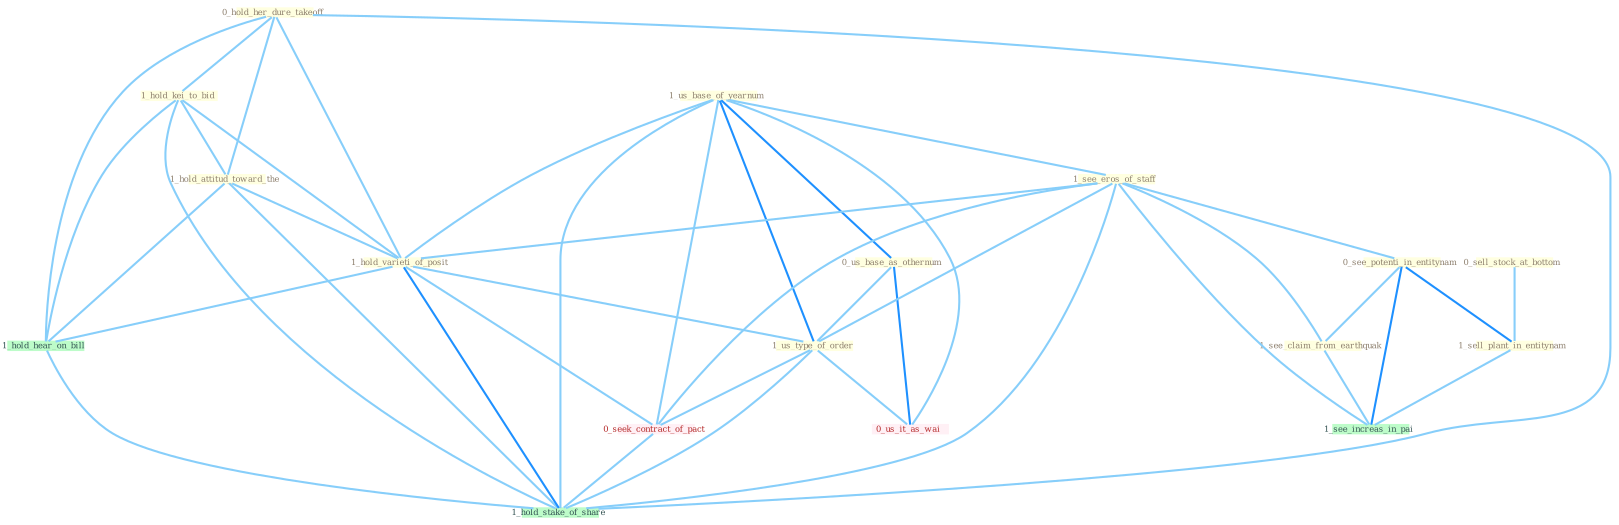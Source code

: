 Graph G{ 
    node
    [shape=polygon,style=filled,width=.5,height=.06,color="#BDFCC9",fixedsize=true,fontsize=4,
    fontcolor="#2f4f4f"];
    {node
    [color="#ffffe0", fontcolor="#8b7d6b"] "0_hold_her_dure_takeoff " "1_us_base_of_yearnum " "0_us_base_as_othernum " "0_sell_stock_at_bottom " "1_see_eros_of_staff " "1_hold_kei_to_bid " "1_hold_attitud_toward_the " "0_see_potenti_in_entitynam " "1_see_claim_from_earthquak " "1_sell_plant_in_entitynam " "1_hold_varieti_of_posit " "1_us_type_of_order "}
{node [color="#fff0f5", fontcolor="#b22222"] "0_seek_contract_of_pact " "0_us_it_as_wai "}
edge [color="#B0E2FF"];

	"0_hold_her_dure_takeoff " -- "1_hold_kei_to_bid " [w="1", color="#87cefa" ];
	"0_hold_her_dure_takeoff " -- "1_hold_attitud_toward_the " [w="1", color="#87cefa" ];
	"0_hold_her_dure_takeoff " -- "1_hold_varieti_of_posit " [w="1", color="#87cefa" ];
	"0_hold_her_dure_takeoff " -- "1_hold_hear_on_bill " [w="1", color="#87cefa" ];
	"0_hold_her_dure_takeoff " -- "1_hold_stake_of_share " [w="1", color="#87cefa" ];
	"1_us_base_of_yearnum " -- "0_us_base_as_othernum " [w="2", color="#1e90ff" , len=0.8];
	"1_us_base_of_yearnum " -- "1_see_eros_of_staff " [w="1", color="#87cefa" ];
	"1_us_base_of_yearnum " -- "1_hold_varieti_of_posit " [w="1", color="#87cefa" ];
	"1_us_base_of_yearnum " -- "1_us_type_of_order " [w="2", color="#1e90ff" , len=0.8];
	"1_us_base_of_yearnum " -- "0_seek_contract_of_pact " [w="1", color="#87cefa" ];
	"1_us_base_of_yearnum " -- "0_us_it_as_wai " [w="1", color="#87cefa" ];
	"1_us_base_of_yearnum " -- "1_hold_stake_of_share " [w="1", color="#87cefa" ];
	"0_us_base_as_othernum " -- "1_us_type_of_order " [w="1", color="#87cefa" ];
	"0_us_base_as_othernum " -- "0_us_it_as_wai " [w="2", color="#1e90ff" , len=0.8];
	"0_sell_stock_at_bottom " -- "1_sell_plant_in_entitynam " [w="1", color="#87cefa" ];
	"1_see_eros_of_staff " -- "0_see_potenti_in_entitynam " [w="1", color="#87cefa" ];
	"1_see_eros_of_staff " -- "1_see_claim_from_earthquak " [w="1", color="#87cefa" ];
	"1_see_eros_of_staff " -- "1_hold_varieti_of_posit " [w="1", color="#87cefa" ];
	"1_see_eros_of_staff " -- "1_us_type_of_order " [w="1", color="#87cefa" ];
	"1_see_eros_of_staff " -- "0_seek_contract_of_pact " [w="1", color="#87cefa" ];
	"1_see_eros_of_staff " -- "1_see_increas_in_pai " [w="1", color="#87cefa" ];
	"1_see_eros_of_staff " -- "1_hold_stake_of_share " [w="1", color="#87cefa" ];
	"1_hold_kei_to_bid " -- "1_hold_attitud_toward_the " [w="1", color="#87cefa" ];
	"1_hold_kei_to_bid " -- "1_hold_varieti_of_posit " [w="1", color="#87cefa" ];
	"1_hold_kei_to_bid " -- "1_hold_hear_on_bill " [w="1", color="#87cefa" ];
	"1_hold_kei_to_bid " -- "1_hold_stake_of_share " [w="1", color="#87cefa" ];
	"1_hold_attitud_toward_the " -- "1_hold_varieti_of_posit " [w="1", color="#87cefa" ];
	"1_hold_attitud_toward_the " -- "1_hold_hear_on_bill " [w="1", color="#87cefa" ];
	"1_hold_attitud_toward_the " -- "1_hold_stake_of_share " [w="1", color="#87cefa" ];
	"0_see_potenti_in_entitynam " -- "1_see_claim_from_earthquak " [w="1", color="#87cefa" ];
	"0_see_potenti_in_entitynam " -- "1_sell_plant_in_entitynam " [w="2", color="#1e90ff" , len=0.8];
	"0_see_potenti_in_entitynam " -- "1_see_increas_in_pai " [w="2", color="#1e90ff" , len=0.8];
	"1_see_claim_from_earthquak " -- "1_see_increas_in_pai " [w="1", color="#87cefa" ];
	"1_sell_plant_in_entitynam " -- "1_see_increas_in_pai " [w="1", color="#87cefa" ];
	"1_hold_varieti_of_posit " -- "1_us_type_of_order " [w="1", color="#87cefa" ];
	"1_hold_varieti_of_posit " -- "0_seek_contract_of_pact " [w="1", color="#87cefa" ];
	"1_hold_varieti_of_posit " -- "1_hold_hear_on_bill " [w="1", color="#87cefa" ];
	"1_hold_varieti_of_posit " -- "1_hold_stake_of_share " [w="2", color="#1e90ff" , len=0.8];
	"1_us_type_of_order " -- "0_seek_contract_of_pact " [w="1", color="#87cefa" ];
	"1_us_type_of_order " -- "0_us_it_as_wai " [w="1", color="#87cefa" ];
	"1_us_type_of_order " -- "1_hold_stake_of_share " [w="1", color="#87cefa" ];
	"0_seek_contract_of_pact " -- "1_hold_stake_of_share " [w="1", color="#87cefa" ];
	"1_hold_hear_on_bill " -- "1_hold_stake_of_share " [w="1", color="#87cefa" ];
}